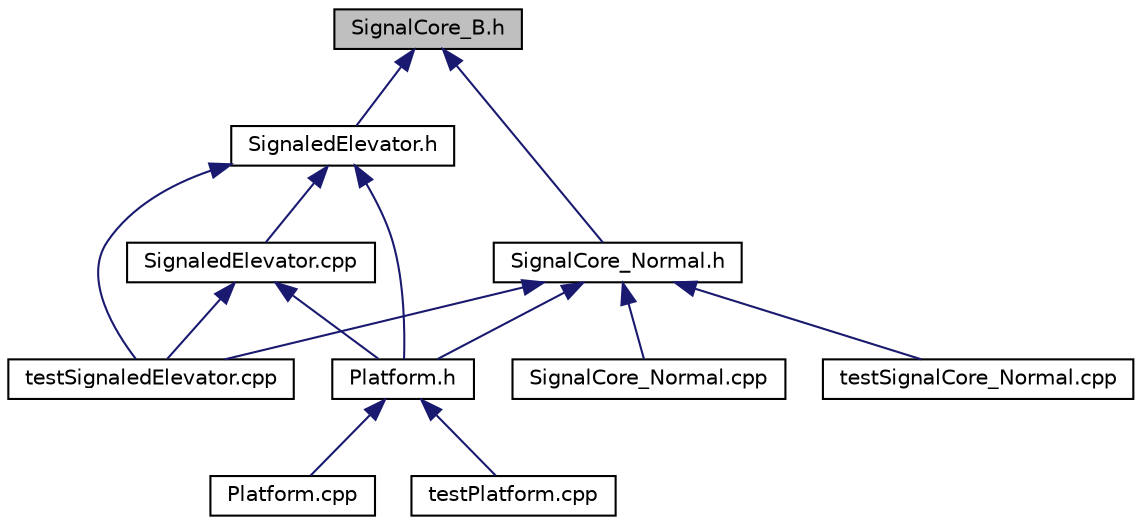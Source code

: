 digraph "SignalCore_B.h"
{
  edge [fontname="Helvetica",fontsize="10",labelfontname="Helvetica",labelfontsize="10"];
  node [fontname="Helvetica",fontsize="10",shape=record];
  Node1 [label="SignalCore_B.h",height=0.2,width=0.4,color="black", fillcolor="grey75", style="filled", fontcolor="black"];
  Node1 -> Node2 [dir="back",color="midnightblue",fontsize="10",style="solid",fontname="Helvetica"];
  Node2 [label="SignaledElevator.h",height=0.2,width=0.4,color="black", fillcolor="white", style="filled",URL="$SignaledElevator_8h.html"];
  Node2 -> Node3 [dir="back",color="midnightblue",fontsize="10",style="solid",fontname="Helvetica"];
  Node3 [label="Platform.h",height=0.2,width=0.4,color="black", fillcolor="white", style="filled",URL="$Platform_8h.html"];
  Node3 -> Node4 [dir="back",color="midnightblue",fontsize="10",style="solid",fontname="Helvetica"];
  Node4 [label="Platform.cpp",height=0.2,width=0.4,color="black", fillcolor="white", style="filled",URL="$Platform_8cpp.html"];
  Node3 -> Node5 [dir="back",color="midnightblue",fontsize="10",style="solid",fontname="Helvetica"];
  Node5 [label="testPlatform.cpp",height=0.2,width=0.4,color="black", fillcolor="white", style="filled",URL="$testPlatform_8cpp.html"];
  Node2 -> Node6 [dir="back",color="midnightblue",fontsize="10",style="solid",fontname="Helvetica"];
  Node6 [label="SignaledElevator.cpp",height=0.2,width=0.4,color="black", fillcolor="white", style="filled",URL="$SignaledElevator_8cpp.html"];
  Node6 -> Node3 [dir="back",color="midnightblue",fontsize="10",style="solid",fontname="Helvetica"];
  Node6 -> Node7 [dir="back",color="midnightblue",fontsize="10",style="solid",fontname="Helvetica"];
  Node7 [label="testSignaledElevator.cpp",height=0.2,width=0.4,color="black", fillcolor="white", style="filled",URL="$testSignaledElevator_8cpp.html"];
  Node2 -> Node7 [dir="back",color="midnightblue",fontsize="10",style="solid",fontname="Helvetica"];
  Node1 -> Node8 [dir="back",color="midnightblue",fontsize="10",style="solid",fontname="Helvetica"];
  Node8 [label="SignalCore_Normal.h",height=0.2,width=0.4,color="black", fillcolor="white", style="filled",URL="$SignalCore__Normal_8h.html"];
  Node8 -> Node3 [dir="back",color="midnightblue",fontsize="10",style="solid",fontname="Helvetica"];
  Node8 -> Node9 [dir="back",color="midnightblue",fontsize="10",style="solid",fontname="Helvetica"];
  Node9 [label="SignalCore_Normal.cpp",height=0.2,width=0.4,color="black", fillcolor="white", style="filled",URL="$SignalCore__Normal_8cpp.html"];
  Node8 -> Node10 [dir="back",color="midnightblue",fontsize="10",style="solid",fontname="Helvetica"];
  Node10 [label="testSignalCore_Normal.cpp",height=0.2,width=0.4,color="black", fillcolor="white", style="filled",URL="$testSignalCore__Normal_8cpp.html"];
  Node8 -> Node7 [dir="back",color="midnightblue",fontsize="10",style="solid",fontname="Helvetica"];
}
